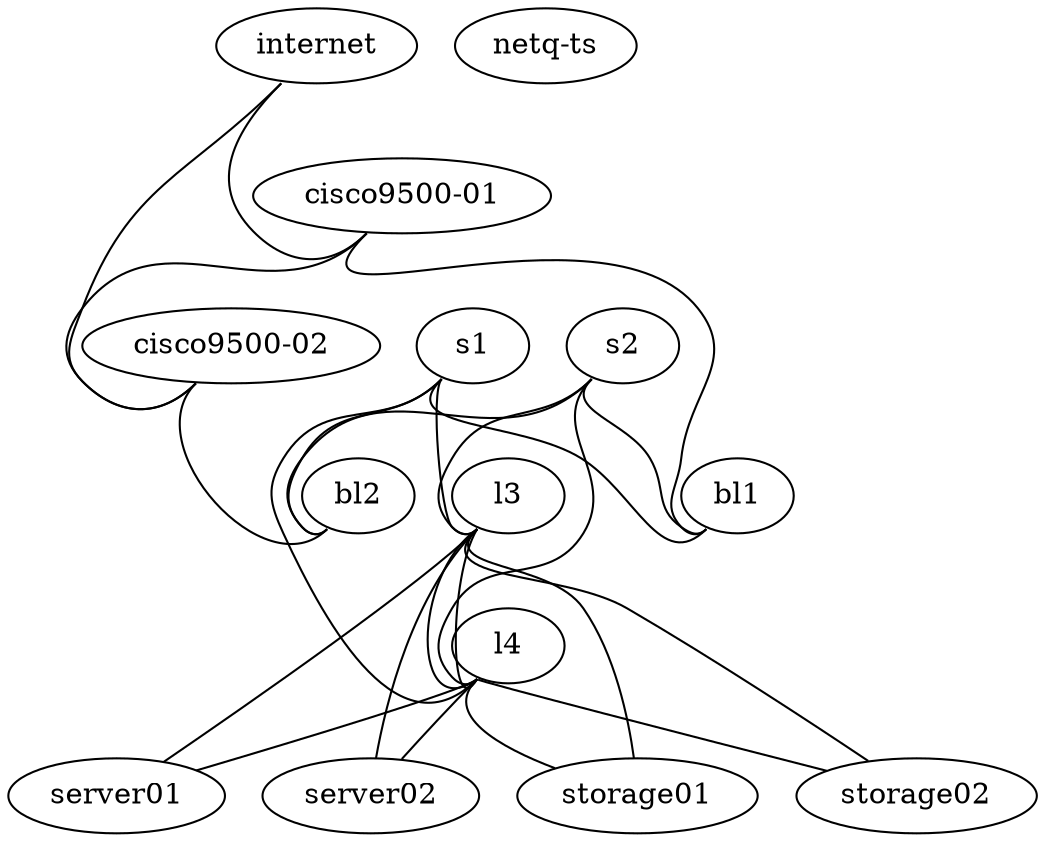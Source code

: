 graph site {
 "internet" [function="internet" os="CumulusCommunity/cumulus-vx" version="3.7.5" memory="1024" config="./helper_scripts/extra_switch_config.sh" mgmt_ip="192.168.200.1"]
 "cisco9500-01" [function="cisco" os="CumulusCommunity/cumulus-vx" version="3.7.5" memory="1024" config="./helper_scripts/extra_switch_config.sh" mgmt_ip="192.168.200.2"]
 "cisco9500-02" [function="cisco" os="CumulusCommunity/cumulus-vx" version="3.7.5" memory="1024" config="./helper_scripts/extra_switch_config.sh" mgmt_ip="192.168.200.3"]
 "s1" [function="spine" os="CumulusCommunity/cumulus-vx" version="3.7.5" memory="1024" config="./helper_scripts/extra_switch_config.sh" mgmt_ip="192.168.200.4"]
 "s2" [function="spine" os="CumulusCommunity/cumulus-vx" version="3.7.5" memory="1024" config="./helper_scripts/extra_switch_config.sh" mgmt_ip="192.168.200.5"]
 "bl1" [function="leaf" os="CumulusCommunity/cumulus-vx" version="3.7.5" memory="1024" config="./helper_scripts/extra_switch_config.sh" mgmt_ip="192.168.200.6"]
 "bl2" [function="leaf" os="CumulusCommunity/cumulus-vx" version="3.7.5" memory="1024" config="./helper_scripts/extra_switch_config.sh" mgmt_ip="192.168.200.7"]
 "l3" [function="leaf" os="CumulusCommunity/cumulus-vx" version="3.7.5" memory="1024" config="./helper_scripts/extra_switch_config.sh" mgmt_ip="192.168.200.8"]
 "l4" [function="leaf" os="CumulusCommunity/cumulus-vx" version="3.7.5" memory="1024" config="./helper_scripts/extra_switch_config.sh" mgmt_ip="192.168.200.9"]
 "server01" [function="host" os="yk0/ubuntu-xenial" memory="768" config="./helper_scripts/extra_server_config.sh" mgmt_ip="192.168.200.10"]
 "server02" [function="host" os="yk0/ubuntu-xenial" memory="768" config="./helper_scripts/extra_server_config.sh" mgmt_ip="192.168.200.11"]
 "storage01" [function="host" os="yk0/ubuntu-xenial" memory="768" config="./helper_scripts/extra_server_config.sh" mgmt_ip="192.168.200.12"]
 "storage02" [function="host" os="yk0/ubuntu-xenial" memory="768" config="./helper_scripts/extra_server_config.sh" mgmt_ip="192.168.200.13"]
 "netq-ts" [function="host" config="./helper_scripts/extra_server_config.sh" mgmt_ip="192.168.200.250" memory="2048" os="cumulus/ts"]


"internet":"swp1" -- "cisco9500-01":"swp4"
"internet":"swp2" -- "cisco9500-02":"swp4"
"cisco9500-01":"swp1" -- "bl1":"swp25"
"cisco9500-02":"swp1" -- "bl2":"swp55"
"cisco9500-01":"swp3" -- "cisco9500-02":"swp3"

"s1":"swp1" -- "bl1":"swp29"
"s1":"swp2" -- "bl2":"swp53"
"s1":"swp3" -- "l3":"swp53"
"s1":"swp4" -- "l4":"swp53"
"s2":"swp1" -- "bl1":"swp30"
"s2":"swp2" -- "bl2":"swp54"
"s2":"swp3" -- "l3":"swp54"
"s2":"swp4" -- "l4":"swp54"
"l3":"swp11" -- "server01":"eth1"
"l3":"swp12" -- "server02":"eth1"
"l4":"swp11" -- "server01":"eth2"
"l4":"swp12" -- "server02":"eth2"
"l3":"swp55" -- "l4":"swp55"
"l3":"swp56" -- "l4":"swp56"
"l3":"swp3" -- "storage01":"eth1"
"l3":"swp5" -- "storage02":"eth1"
"l4":"swp3" -- "storage01":"eth3"
"l4":"swp5" -- "storage02":"eth3"
}
